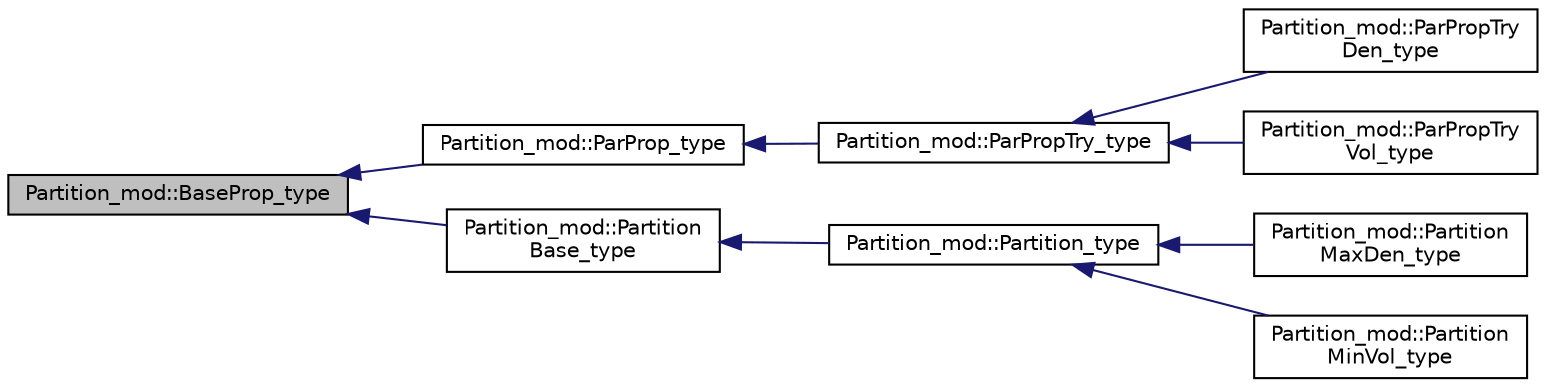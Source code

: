 digraph "Partition_mod::BaseProp_type"
{
 // LATEX_PDF_SIZE
  edge [fontname="Helvetica",fontsize="10",labelfontname="Helvetica",labelfontsize="10"];
  node [fontname="Helvetica",fontsize="10",shape=record];
  rankdir="LR";
  Node1 [label="Partition_mod::BaseProp_type",height=0.2,width=0.4,color="black", fillcolor="grey75", style="filled", fontcolor="black",tooltip="Abstract class containing the basic properties of partitions that are common between the exploration ..."];
  Node1 -> Node2 [dir="back",color="midnightblue",fontsize="10",style="solid",fontname="Helvetica"];
  Node2 [label="Partition_mod::ParProp_type",height=0.2,width=0.4,color="black", fillcolor="white", style="filled",URL="$structPartition__mod_1_1ParProp__type.html",tooltip="The base class for generating objects that hold partition properties at any given level of partitioni..."];
  Node2 -> Node3 [dir="back",color="midnightblue",fontsize="10",style="solid",fontname="Helvetica"];
  Node3 [label="Partition_mod::ParPropTry_type",height=0.2,width=0.4,color="black", fillcolor="white", style="filled",URL="$structPartition__mod_1_1ParPropTry__type.html",tooltip="The subclass for generating objects that hold partition properties at any given level of partitioning..."];
  Node3 -> Node4 [dir="back",color="midnightblue",fontsize="10",style="solid",fontname="Helvetica"];
  Node4 [label="Partition_mod::ParPropTry\lDen_type",height=0.2,width=0.4,color="black", fillcolor="white", style="filled",URL="$structPartition__mod_1_1ParPropTryDen__type.html",tooltip="The subclass for generating objects that hold partition properties at any given level of partitioning..."];
  Node3 -> Node5 [dir="back",color="midnightblue",fontsize="10",style="solid",fontname="Helvetica"];
  Node5 [label="Partition_mod::ParPropTry\lVol_type",height=0.2,width=0.4,color="black", fillcolor="white", style="filled",URL="$structPartition__mod_1_1ParPropTryVol__type.html",tooltip="The subclass for generating objects that hold partition properties at any given level of partitioning..."];
  Node1 -> Node6 [dir="back",color="midnightblue",fontsize="10",style="solid",fontname="Helvetica"];
  Node6 [label="Partition_mod::Partition\lBase_type",height=0.2,width=0.4,color="black", fillcolor="white", style="filled",URL="$structPartition__mod_1_1PartitionBase__type.html",tooltip="The class for generating objects that hold the final output partition properties."];
  Node6 -> Node7 [dir="back",color="midnightblue",fontsize="10",style="solid",fontname="Helvetica"];
  Node7 [label="Partition_mod::Partition_type",height=0.2,width=0.4,color="black", fillcolor="white", style="filled",URL="$structPartition__mod_1_1Partition__type.html",tooltip="The Partition_type abstract class for Partition derived types. Partitions an input array Point(nd,..."];
  Node7 -> Node8 [dir="back",color="midnightblue",fontsize="10",style="solid",fontname="Helvetica"];
  Node8 [label="Partition_mod::Partition\lMaxDen_type",height=0.2,width=0.4,color="black", fillcolor="white", style="filled",URL="$structPartition__mod_1_1PartitionMaxDen__type.html",tooltip="The PartitionMaxDen_type class."];
  Node7 -> Node9 [dir="back",color="midnightblue",fontsize="10",style="solid",fontname="Helvetica"];
  Node9 [label="Partition_mod::Partition\lMinVol_type",height=0.2,width=0.4,color="black", fillcolor="white", style="filled",URL="$structPartition__mod_1_1PartitionMinVol__type.html",tooltip="The PartitionMinVol_type class."];
}
